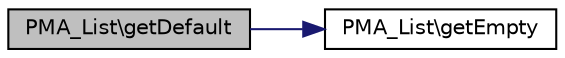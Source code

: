 digraph G
{
  edge [fontname="Helvetica",fontsize="10",labelfontname="Helvetica",labelfontsize="10"];
  node [fontname="Helvetica",fontsize="10",shape=record];
  rankdir="LR";
  Node1 [label="PMA_List\\getDefault",height=0.2,width=0.4,color="black", fillcolor="grey75", style="filled" fontcolor="black"];
  Node1 -> Node2 [color="midnightblue",fontsize="10",style="solid",fontname="Helvetica"];
  Node2 [label="PMA_List\\getEmpty",height=0.2,width=0.4,color="black", fillcolor="white", style="filled",URL="$classPMA__List.html#a24c17360e6a4d54b4eca303a51a7b686",tooltip="defines what is an empty item (0, &#39;&#39;, false or null)"];
}
